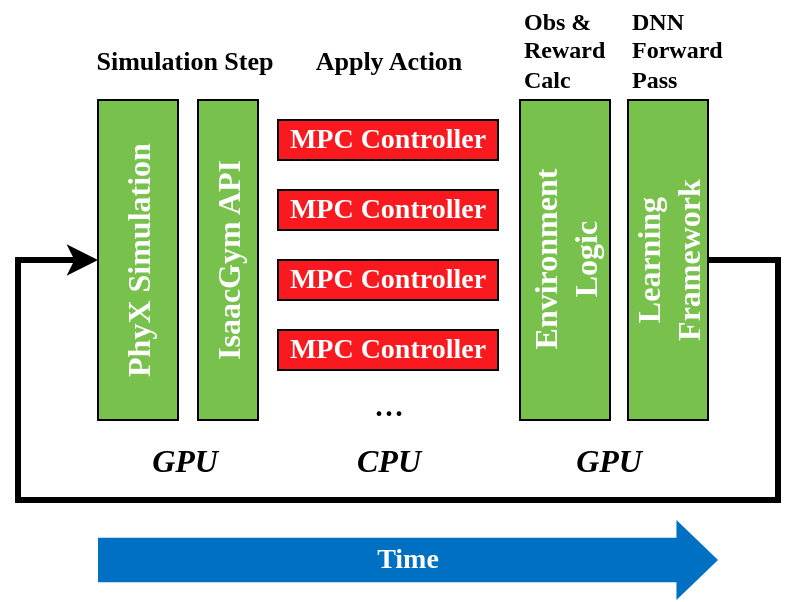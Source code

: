 <mxfile scale="2" border="0">
    <diagram id="DGBlqrFxvaZjDMD5XtuF" name="第 1 页">
        <mxGraphModel dx="399" dy="198" grid="1" gridSize="10" guides="1" tooltips="1" connect="1" arrows="1" fold="1" page="1" pageScale="1" pageWidth="827" pageHeight="1169" math="0" shadow="0">
            <root>
                <mxCell id="0"/>
                <mxCell id="1" parent="0"/>
                <mxCell id="4" value="Learning&lt;br style=&quot;font-size: 16px;&quot;&gt;Framework" style="rounded=0;whiteSpace=wrap;html=1;fontFamily=Times New Roman;fontSize=16;fontStyle=1;fillColor=#78C14C;strokeWidth=1;sketch=0;fontColor=#FFFFFF;direction=south;horizontal=0;verticalAlign=middle;align=center;" parent="1" vertex="1">
                    <mxGeometry x="445" y="220" width="40" height="160" as="geometry"/>
                </mxCell>
                <mxCell id="76" style="edgeStyle=orthogonalEdgeStyle;rounded=0;sketch=0;html=1;entryX=0.5;entryY=1;entryDx=0;entryDy=0;fontColor=#000000;strokeWidth=3;exitX=0.5;exitY=0;exitDx=0;exitDy=0;" parent="1" source="4" target="8" edge="1">
                    <mxGeometry relative="1" as="geometry">
                        <mxPoint x="510" y="280" as="sourcePoint"/>
                        <Array as="points">
                            <mxPoint x="520" y="300"/>
                            <mxPoint x="520" y="420"/>
                            <mxPoint x="140" y="420"/>
                            <mxPoint x="140" y="300"/>
                        </Array>
                    </mxGeometry>
                </mxCell>
                <mxCell id="8" value="PhyX Simulation" style="rounded=0;whiteSpace=wrap;html=1;fontFamily=Times New Roman;fontSize=16;fontStyle=1;fillColor=#78C14C;strokeWidth=1;sketch=0;fontColor=#FFFFFF;direction=south;horizontal=0;verticalAlign=middle;align=center;" parent="1" vertex="1">
                    <mxGeometry x="180" y="220" width="40" height="160" as="geometry"/>
                </mxCell>
                <mxCell id="14" value="MPC Controller" style="rounded=0;fontFamily=Times New Roman;fontSize=14;direction=south;horizontal=1;labelPosition=center;verticalLabelPosition=middle;align=center;verticalAlign=middle;fontStyle=1;whiteSpace=wrap;html=1;fillColor=#FA191F;sketch=0;fontColor=#FFFFFF;" parent="1" vertex="1">
                    <mxGeometry x="270" y="230" width="110" height="20" as="geometry"/>
                </mxCell>
                <mxCell id="33" value="IsaacGym API" style="rounded=0;whiteSpace=wrap;html=1;fontFamily=Times New Roman;fontSize=16;fontStyle=1;fillColor=#78C14C;strokeWidth=1;sketch=0;fontColor=#FFFFFF;direction=south;horizontal=0;verticalAlign=middle;align=center;" parent="1" vertex="1">
                    <mxGeometry x="230" y="220" width="30" height="160" as="geometry"/>
                </mxCell>
                <mxCell id="50" value="GPU" style="text;html=1;align=center;verticalAlign=middle;resizable=0;points=[];autosize=1;strokeColor=none;fillColor=none;fontFamily=Lucida Console;fontSize=16;fontStyle=3;horizontal=1;sketch=0;fontColor=#000000;" parent="1" vertex="1">
                    <mxGeometry x="410" y="390" width="50" height="20" as="geometry"/>
                </mxCell>
                <mxCell id="55" value="..." style="text;html=1;align=center;verticalAlign=middle;resizable=0;points=[];autosize=1;strokeColor=none;fillColor=none;fontFamily=Times New Roman;fontSize=20;horizontal=1;sketch=0;fontColor=#000000;" parent="1" vertex="1">
                    <mxGeometry x="310" y="355" width="30" height="30" as="geometry"/>
                </mxCell>
                <mxCell id="57" value="CPU" style="text;html=1;align=center;verticalAlign=middle;resizable=0;points=[];autosize=1;strokeColor=none;fillColor=none;fontFamily=Lucida Console;fontSize=16;fontStyle=3;rounded=0;shadow=0;sketch=0;fontColor=#000000;" parent="1" vertex="1">
                    <mxGeometry x="305" y="390" width="40" height="20" as="geometry"/>
                </mxCell>
                <mxCell id="68" value="MPC Controller" style="rounded=0;fontFamily=Times New Roman;fontSize=14;direction=south;horizontal=1;labelPosition=center;verticalLabelPosition=middle;align=center;verticalAlign=middle;fontStyle=1;whiteSpace=wrap;html=1;fillColor=#FA191F;sketch=0;fontColor=#FFFFFF;" parent="1" vertex="1">
                    <mxGeometry x="270" y="265" width="110" height="20" as="geometry"/>
                </mxCell>
                <mxCell id="69" value="MPC Controller" style="rounded=0;fontFamily=Times New Roman;fontSize=14;direction=south;horizontal=1;labelPosition=center;verticalLabelPosition=middle;align=center;verticalAlign=middle;fontStyle=1;whiteSpace=wrap;html=1;fillColor=#FA191F;sketch=0;fontColor=#FFFFFF;" parent="1" vertex="1">
                    <mxGeometry x="270" y="300" width="110" height="20" as="geometry"/>
                </mxCell>
                <mxCell id="70" value="MPC Controller" style="rounded=0;fontFamily=Times New Roman;fontSize=14;direction=south;horizontal=1;labelPosition=center;verticalLabelPosition=middle;align=center;verticalAlign=middle;fontStyle=1;whiteSpace=wrap;html=1;fillColor=#FA191F;sketch=0;fontColor=#FFFFFF;" parent="1" vertex="1">
                    <mxGeometry x="270" y="335" width="110" height="20" as="geometry"/>
                </mxCell>
                <mxCell id="75" value="GPU" style="text;html=1;align=center;verticalAlign=middle;resizable=0;points=[];autosize=1;strokeColor=none;fillColor=none;fontFamily=Lucida Console;fontSize=16;fontStyle=3;horizontal=1;sketch=0;fontColor=#000000;" parent="1" vertex="1">
                    <mxGeometry x="198" y="390" width="50" height="20" as="geometry"/>
                </mxCell>
                <mxCell id="77" value="Simulation Step" style="text;html=1;align=center;verticalAlign=middle;resizable=0;points=[];autosize=1;strokeColor=none;fillColor=none;fontSize=13;fontColor=#000000;fontFamily=Times New Roman;fontStyle=1" parent="1" vertex="1">
                    <mxGeometry x="173" y="190" width="100" height="20" as="geometry"/>
                </mxCell>
                <mxCell id="78" value="Obs &amp;amp; &lt;br style=&quot;font-size: 12px;&quot;&gt;Reward&lt;br style=&quot;font-size: 12px;&quot;&gt;Calc" style="text;html=1;align=left;verticalAlign=middle;resizable=0;points=[];autosize=1;strokeColor=none;fillColor=none;fontSize=12;fontColor=#000000;fontFamily=Times New Roman;fontStyle=1" parent="1" vertex="1">
                    <mxGeometry x="391" y="170" width="60" height="50" as="geometry"/>
                </mxCell>
                <mxCell id="79" value="DNN&lt;br style=&quot;font-size: 12px;&quot;&gt;Forward&lt;br style=&quot;font-size: 12px;&quot;&gt;Pass" style="text;html=1;align=left;verticalAlign=middle;resizable=0;points=[];autosize=1;strokeColor=none;fillColor=none;fontSize=12;fontColor=#000000;fontStyle=1;fontFamily=Times New Roman;" parent="1" vertex="1">
                    <mxGeometry x="445" y="170" width="60" height="50" as="geometry"/>
                </mxCell>
                <mxCell id="81" value="&lt;span style=&quot;font-weight: 700; font-size: 13px;&quot;&gt;Apply Action&lt;/span&gt;" style="text;html=1;align=center;verticalAlign=middle;resizable=0;points=[];autosize=1;strokeColor=none;fillColor=none;fontSize=13;fontFamily=Times New Roman;fontColor=#000000;" parent="1" vertex="1">
                    <mxGeometry x="280" y="190" width="90" height="20" as="geometry"/>
                </mxCell>
                <mxCell id="82" value="Environment&lt;br style=&quot;font-size: 16px;&quot;&gt;Logic" style="rounded=0;whiteSpace=wrap;html=1;fontFamily=Times New Roman;fontSize=16;fontStyle=1;fillColor=#78C14C;strokeWidth=1;sketch=0;fontColor=#FFFFFF;direction=south;horizontal=0;verticalAlign=middle;align=center;" parent="1" vertex="1">
                    <mxGeometry x="391" y="220" width="45" height="160" as="geometry"/>
                </mxCell>
                <mxCell id="83" value="Time" style="shape=singleArrow;whiteSpace=wrap;html=1;arrowWidth=0.555;arrowSize=0.067;rounded=0;fontFamily=Times New Roman;fontSize=14;fontStyle=1;fillColor=#0070C2;fontColor=#FFFFFF;strokeColor=none;" parent="1" vertex="1">
                    <mxGeometry x="180" y="430" width="310" height="40" as="geometry"/>
                </mxCell>
            </root>
        </mxGraphModel>
    </diagram>
</mxfile>